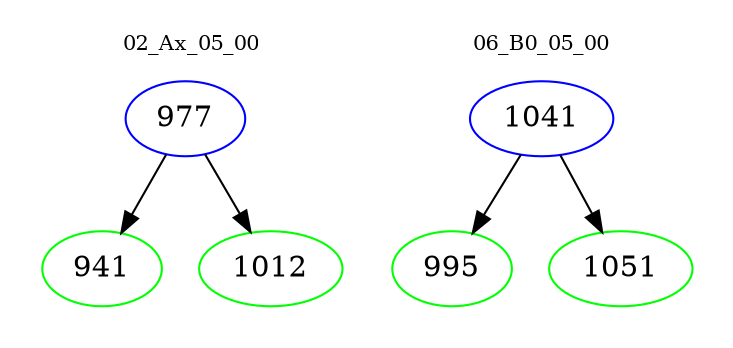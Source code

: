 digraph{
subgraph cluster_0 {
color = white
label = "02_Ax_05_00";
fontsize=10;
T0_977 [label="977", color="blue"]
T0_977 -> T0_941 [color="black"]
T0_941 [label="941", color="green"]
T0_977 -> T0_1012 [color="black"]
T0_1012 [label="1012", color="green"]
}
subgraph cluster_1 {
color = white
label = "06_B0_05_00";
fontsize=10;
T1_1041 [label="1041", color="blue"]
T1_1041 -> T1_995 [color="black"]
T1_995 [label="995", color="green"]
T1_1041 -> T1_1051 [color="black"]
T1_1051 [label="1051", color="green"]
}
}
